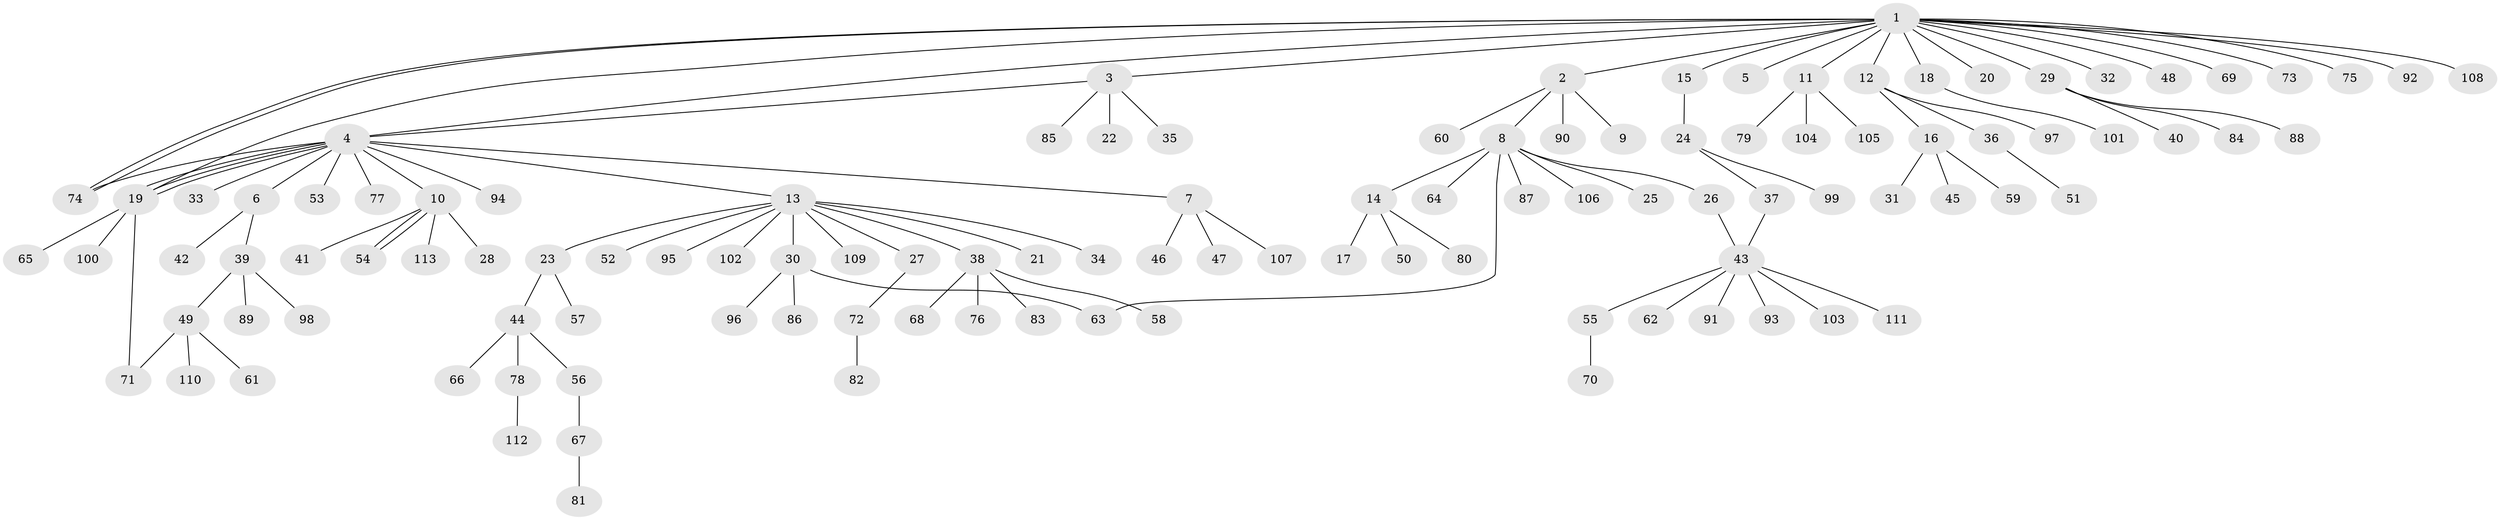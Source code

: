 // Generated by graph-tools (version 1.1) at 2025/48/03/09/25 04:48:19]
// undirected, 113 vertices, 122 edges
graph export_dot {
graph [start="1"]
  node [color=gray90,style=filled];
  1;
  2;
  3;
  4;
  5;
  6;
  7;
  8;
  9;
  10;
  11;
  12;
  13;
  14;
  15;
  16;
  17;
  18;
  19;
  20;
  21;
  22;
  23;
  24;
  25;
  26;
  27;
  28;
  29;
  30;
  31;
  32;
  33;
  34;
  35;
  36;
  37;
  38;
  39;
  40;
  41;
  42;
  43;
  44;
  45;
  46;
  47;
  48;
  49;
  50;
  51;
  52;
  53;
  54;
  55;
  56;
  57;
  58;
  59;
  60;
  61;
  62;
  63;
  64;
  65;
  66;
  67;
  68;
  69;
  70;
  71;
  72;
  73;
  74;
  75;
  76;
  77;
  78;
  79;
  80;
  81;
  82;
  83;
  84;
  85;
  86;
  87;
  88;
  89;
  90;
  91;
  92;
  93;
  94;
  95;
  96;
  97;
  98;
  99;
  100;
  101;
  102;
  103;
  104;
  105;
  106;
  107;
  108;
  109;
  110;
  111;
  112;
  113;
  1 -- 2;
  1 -- 3;
  1 -- 4;
  1 -- 5;
  1 -- 11;
  1 -- 12;
  1 -- 15;
  1 -- 18;
  1 -- 19;
  1 -- 20;
  1 -- 29;
  1 -- 32;
  1 -- 48;
  1 -- 69;
  1 -- 73;
  1 -- 74;
  1 -- 74;
  1 -- 75;
  1 -- 92;
  1 -- 108;
  2 -- 8;
  2 -- 9;
  2 -- 60;
  2 -- 90;
  3 -- 4;
  3 -- 22;
  3 -- 35;
  3 -- 85;
  4 -- 6;
  4 -- 7;
  4 -- 10;
  4 -- 13;
  4 -- 19;
  4 -- 19;
  4 -- 19;
  4 -- 33;
  4 -- 53;
  4 -- 74;
  4 -- 77;
  4 -- 94;
  6 -- 39;
  6 -- 42;
  7 -- 46;
  7 -- 47;
  7 -- 107;
  8 -- 14;
  8 -- 25;
  8 -- 26;
  8 -- 63;
  8 -- 64;
  8 -- 87;
  8 -- 106;
  10 -- 28;
  10 -- 41;
  10 -- 54;
  10 -- 54;
  10 -- 113;
  11 -- 79;
  11 -- 104;
  11 -- 105;
  12 -- 16;
  12 -- 36;
  12 -- 97;
  13 -- 21;
  13 -- 23;
  13 -- 27;
  13 -- 30;
  13 -- 34;
  13 -- 38;
  13 -- 52;
  13 -- 95;
  13 -- 102;
  13 -- 109;
  14 -- 17;
  14 -- 50;
  14 -- 80;
  15 -- 24;
  16 -- 31;
  16 -- 45;
  16 -- 59;
  18 -- 101;
  19 -- 65;
  19 -- 71;
  19 -- 100;
  23 -- 44;
  23 -- 57;
  24 -- 37;
  24 -- 99;
  26 -- 43;
  27 -- 72;
  29 -- 40;
  29 -- 84;
  29 -- 88;
  30 -- 63;
  30 -- 86;
  30 -- 96;
  36 -- 51;
  37 -- 43;
  38 -- 58;
  38 -- 68;
  38 -- 76;
  38 -- 83;
  39 -- 49;
  39 -- 89;
  39 -- 98;
  43 -- 55;
  43 -- 62;
  43 -- 91;
  43 -- 93;
  43 -- 103;
  43 -- 111;
  44 -- 56;
  44 -- 66;
  44 -- 78;
  49 -- 61;
  49 -- 71;
  49 -- 110;
  55 -- 70;
  56 -- 67;
  67 -- 81;
  72 -- 82;
  78 -- 112;
}
